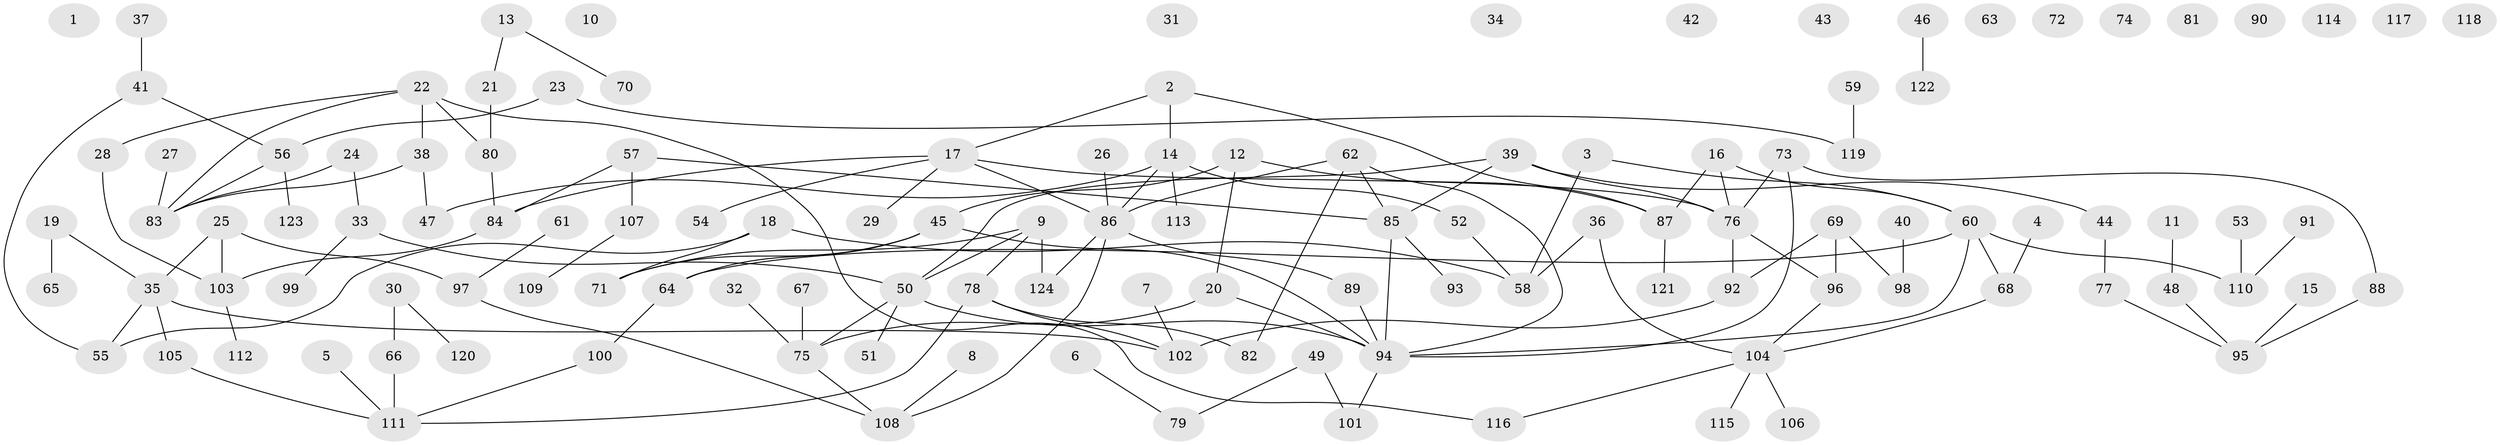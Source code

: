 // Generated by graph-tools (version 1.1) at 2025/12/03/09/25 04:12:58]
// undirected, 124 vertices, 143 edges
graph export_dot {
graph [start="1"]
  node [color=gray90,style=filled];
  1;
  2;
  3;
  4;
  5;
  6;
  7;
  8;
  9;
  10;
  11;
  12;
  13;
  14;
  15;
  16;
  17;
  18;
  19;
  20;
  21;
  22;
  23;
  24;
  25;
  26;
  27;
  28;
  29;
  30;
  31;
  32;
  33;
  34;
  35;
  36;
  37;
  38;
  39;
  40;
  41;
  42;
  43;
  44;
  45;
  46;
  47;
  48;
  49;
  50;
  51;
  52;
  53;
  54;
  55;
  56;
  57;
  58;
  59;
  60;
  61;
  62;
  63;
  64;
  65;
  66;
  67;
  68;
  69;
  70;
  71;
  72;
  73;
  74;
  75;
  76;
  77;
  78;
  79;
  80;
  81;
  82;
  83;
  84;
  85;
  86;
  87;
  88;
  89;
  90;
  91;
  92;
  93;
  94;
  95;
  96;
  97;
  98;
  99;
  100;
  101;
  102;
  103;
  104;
  105;
  106;
  107;
  108;
  109;
  110;
  111;
  112;
  113;
  114;
  115;
  116;
  117;
  118;
  119;
  120;
  121;
  122;
  123;
  124;
  2 -- 14;
  2 -- 17;
  2 -- 87;
  3 -- 58;
  3 -- 60;
  4 -- 68;
  5 -- 111;
  6 -- 79;
  7 -- 102;
  8 -- 108;
  9 -- 50;
  9 -- 71;
  9 -- 78;
  9 -- 124;
  11 -- 48;
  12 -- 20;
  12 -- 45;
  12 -- 87;
  13 -- 21;
  13 -- 70;
  14 -- 47;
  14 -- 52;
  14 -- 86;
  14 -- 113;
  15 -- 95;
  16 -- 60;
  16 -- 76;
  16 -- 87;
  17 -- 29;
  17 -- 54;
  17 -- 76;
  17 -- 84;
  17 -- 86;
  18 -- 55;
  18 -- 58;
  18 -- 71;
  19 -- 35;
  19 -- 65;
  20 -- 75;
  20 -- 94;
  21 -- 80;
  22 -- 28;
  22 -- 38;
  22 -- 80;
  22 -- 83;
  22 -- 116;
  23 -- 56;
  23 -- 119;
  24 -- 33;
  24 -- 83;
  25 -- 35;
  25 -- 97;
  25 -- 103;
  26 -- 86;
  27 -- 83;
  28 -- 103;
  30 -- 66;
  30 -- 120;
  32 -- 75;
  33 -- 50;
  33 -- 99;
  35 -- 55;
  35 -- 102;
  35 -- 105;
  36 -- 58;
  36 -- 104;
  37 -- 41;
  38 -- 47;
  38 -- 83;
  39 -- 44;
  39 -- 50;
  39 -- 76;
  39 -- 85;
  40 -- 98;
  41 -- 55;
  41 -- 56;
  44 -- 77;
  45 -- 64;
  45 -- 71;
  45 -- 94;
  46 -- 122;
  48 -- 95;
  49 -- 79;
  49 -- 101;
  50 -- 51;
  50 -- 75;
  50 -- 94;
  52 -- 58;
  53 -- 110;
  56 -- 83;
  56 -- 123;
  57 -- 84;
  57 -- 85;
  57 -- 107;
  59 -- 119;
  60 -- 64;
  60 -- 68;
  60 -- 94;
  60 -- 110;
  61 -- 97;
  62 -- 82;
  62 -- 85;
  62 -- 86;
  62 -- 94;
  64 -- 100;
  66 -- 111;
  67 -- 75;
  68 -- 104;
  69 -- 92;
  69 -- 96;
  69 -- 98;
  73 -- 76;
  73 -- 88;
  73 -- 94;
  75 -- 108;
  76 -- 92;
  76 -- 96;
  77 -- 95;
  78 -- 82;
  78 -- 102;
  78 -- 111;
  80 -- 84;
  84 -- 103;
  85 -- 93;
  85 -- 94;
  86 -- 89;
  86 -- 108;
  86 -- 124;
  87 -- 121;
  88 -- 95;
  89 -- 94;
  91 -- 110;
  92 -- 102;
  94 -- 101;
  96 -- 104;
  97 -- 108;
  100 -- 111;
  103 -- 112;
  104 -- 106;
  104 -- 115;
  104 -- 116;
  105 -- 111;
  107 -- 109;
}
